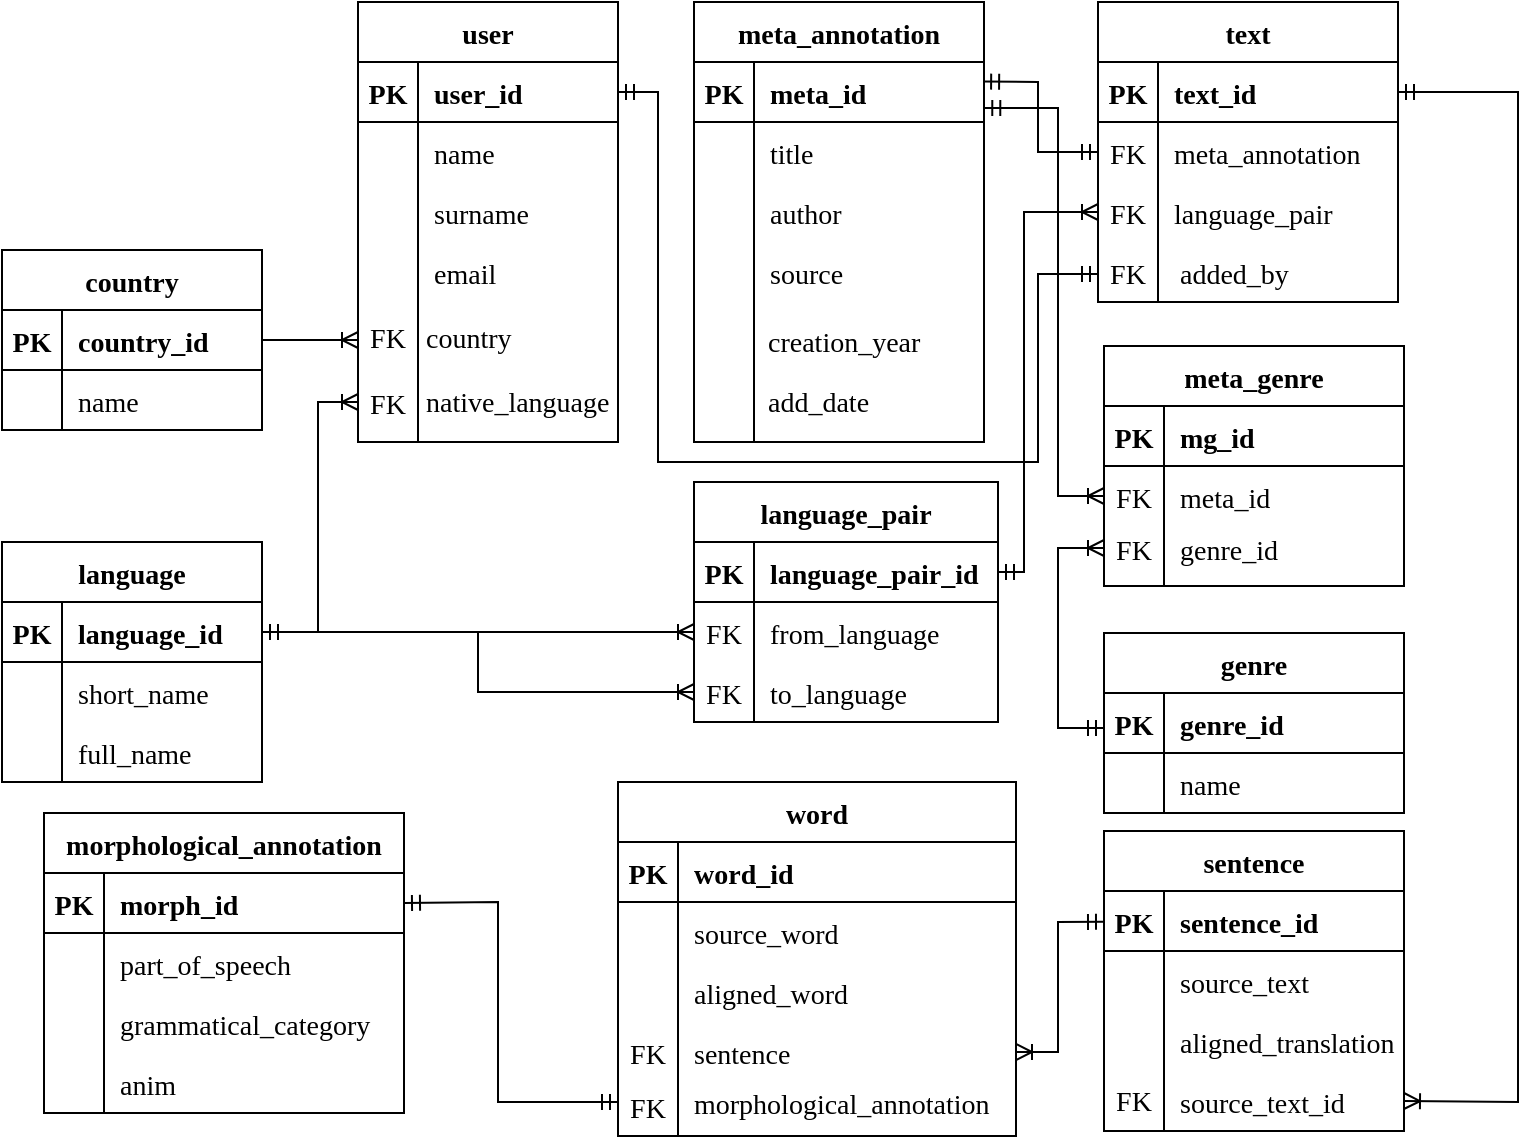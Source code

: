 <mxfile version="20.8.16" type="device"><diagram name="Страница 1" id="YG5zGkN7wZn54d65MBSl"><mxGraphModel dx="1814" dy="585" grid="1" gridSize="10" guides="1" tooltips="1" connect="1" arrows="1" fold="1" page="1" pageScale="1" pageWidth="827" pageHeight="583" math="0" shadow="0"><root><mxCell id="0"/><mxCell id="1" parent="0"/><mxCell id="vj6lZuZVTbNUihgm5-3o-1" value="text" style="shape=table;startSize=30;container=1;collapsible=1;childLayout=tableLayout;fixedRows=1;rowLines=0;fontStyle=1;align=center;resizeLast=1;fontFamily=Times New Roman;fontSize=14;" parent="1" vertex="1"><mxGeometry x="-270" width="150" height="150" as="geometry"/></mxCell><mxCell id="vj6lZuZVTbNUihgm5-3o-2" value="" style="shape=tableRow;horizontal=0;startSize=0;swimlaneHead=0;swimlaneBody=0;fillColor=none;collapsible=0;dropTarget=0;points=[[0,0.5],[1,0.5]];portConstraint=eastwest;top=0;left=0;right=0;bottom=1;fontFamily=Times New Roman;fontSize=14;" parent="vj6lZuZVTbNUihgm5-3o-1" vertex="1"><mxGeometry y="30" width="150" height="30" as="geometry"/></mxCell><mxCell id="vj6lZuZVTbNUihgm5-3o-3" value="PK" style="shape=partialRectangle;connectable=0;fillColor=none;top=0;left=0;bottom=0;right=0;fontStyle=1;overflow=hidden;fontFamily=Times New Roman;fontSize=14;" parent="vj6lZuZVTbNUihgm5-3o-2" vertex="1"><mxGeometry width="30" height="30" as="geometry"><mxRectangle width="30" height="30" as="alternateBounds"/></mxGeometry></mxCell><mxCell id="vj6lZuZVTbNUihgm5-3o-4" value="text_id" style="shape=partialRectangle;connectable=0;fillColor=none;top=0;left=0;bottom=0;right=0;align=left;spacingLeft=6;fontStyle=1;overflow=hidden;fontFamily=Times New Roman;fontSize=14;" parent="vj6lZuZVTbNUihgm5-3o-2" vertex="1"><mxGeometry x="30" width="120" height="30" as="geometry"><mxRectangle width="120" height="30" as="alternateBounds"/></mxGeometry></mxCell><mxCell id="vj6lZuZVTbNUihgm5-3o-5" value="" style="shape=tableRow;horizontal=0;startSize=0;swimlaneHead=0;swimlaneBody=0;fillColor=none;collapsible=0;dropTarget=0;points=[[0,0.5],[1,0.5]];portConstraint=eastwest;top=0;left=0;right=0;bottom=0;fontFamily=Times New Roman;fontSize=14;" parent="vj6lZuZVTbNUihgm5-3o-1" vertex="1"><mxGeometry y="60" width="150" height="30" as="geometry"/></mxCell><mxCell id="vj6lZuZVTbNUihgm5-3o-6" value="FK" style="shape=partialRectangle;connectable=0;fillColor=none;top=0;left=0;bottom=0;right=0;editable=1;overflow=hidden;fontFamily=Times New Roman;fontSize=14;" parent="vj6lZuZVTbNUihgm5-3o-5" vertex="1"><mxGeometry width="30" height="30" as="geometry"><mxRectangle width="30" height="30" as="alternateBounds"/></mxGeometry></mxCell><mxCell id="vj6lZuZVTbNUihgm5-3o-7" value="meta_annotation" style="shape=partialRectangle;connectable=0;fillColor=none;top=0;left=0;bottom=0;right=0;align=left;spacingLeft=6;overflow=hidden;fontFamily=Times New Roman;fontSize=14;" parent="vj6lZuZVTbNUihgm5-3o-5" vertex="1"><mxGeometry x="30" width="120" height="30" as="geometry"><mxRectangle width="120" height="30" as="alternateBounds"/></mxGeometry></mxCell><mxCell id="vj6lZuZVTbNUihgm5-3o-8" value="" style="shape=tableRow;horizontal=0;startSize=0;swimlaneHead=0;swimlaneBody=0;fillColor=none;collapsible=0;dropTarget=0;points=[[0,0.5],[1,0.5]];portConstraint=eastwest;top=0;left=0;right=0;bottom=0;fontFamily=Times New Roman;fontSize=14;" parent="vj6lZuZVTbNUihgm5-3o-1" vertex="1"><mxGeometry y="90" width="150" height="30" as="geometry"/></mxCell><mxCell id="vj6lZuZVTbNUihgm5-3o-9" value="FK" style="shape=partialRectangle;connectable=0;fillColor=none;top=0;left=0;bottom=0;right=0;editable=1;overflow=hidden;fontFamily=Times New Roman;fontSize=14;" parent="vj6lZuZVTbNUihgm5-3o-8" vertex="1"><mxGeometry width="30" height="30" as="geometry"><mxRectangle width="30" height="30" as="alternateBounds"/></mxGeometry></mxCell><mxCell id="vj6lZuZVTbNUihgm5-3o-10" value="language_pair" style="shape=partialRectangle;connectable=0;fillColor=none;top=0;left=0;bottom=0;right=0;align=left;spacingLeft=6;overflow=hidden;fontFamily=Times New Roman;fontSize=14;" parent="vj6lZuZVTbNUihgm5-3o-8" vertex="1"><mxGeometry x="30" width="120" height="30" as="geometry"><mxRectangle width="120" height="30" as="alternateBounds"/></mxGeometry></mxCell><mxCell id="vj6lZuZVTbNUihgm5-3o-14" value="language_pair" style="shape=table;startSize=30;container=1;collapsible=1;childLayout=tableLayout;fixedRows=1;rowLines=0;fontStyle=1;align=center;resizeLast=1;fontFamily=Times New Roman;fontSize=14;" parent="1" vertex="1"><mxGeometry x="-472" y="240" width="152" height="120" as="geometry"/></mxCell><mxCell id="vj6lZuZVTbNUihgm5-3o-15" value="" style="shape=tableRow;horizontal=0;startSize=0;swimlaneHead=0;swimlaneBody=0;fillColor=none;collapsible=0;dropTarget=0;points=[[0,0.5],[1,0.5]];portConstraint=eastwest;top=0;left=0;right=0;bottom=1;fontFamily=Times New Roman;fontSize=14;" parent="vj6lZuZVTbNUihgm5-3o-14" vertex="1"><mxGeometry y="30" width="152" height="30" as="geometry"/></mxCell><mxCell id="vj6lZuZVTbNUihgm5-3o-16" value="PK" style="shape=partialRectangle;connectable=0;fillColor=none;top=0;left=0;bottom=0;right=0;fontStyle=1;overflow=hidden;fontFamily=Times New Roman;fontSize=14;" parent="vj6lZuZVTbNUihgm5-3o-15" vertex="1"><mxGeometry width="30" height="30" as="geometry"><mxRectangle width="30" height="30" as="alternateBounds"/></mxGeometry></mxCell><mxCell id="vj6lZuZVTbNUihgm5-3o-17" value="language_pair_id" style="shape=partialRectangle;connectable=0;fillColor=none;top=0;left=0;bottom=0;right=0;align=left;spacingLeft=6;fontStyle=1;overflow=hidden;fontFamily=Times New Roman;fontSize=14;" parent="vj6lZuZVTbNUihgm5-3o-15" vertex="1"><mxGeometry x="30" width="122" height="30" as="geometry"><mxRectangle width="122" height="30" as="alternateBounds"/></mxGeometry></mxCell><mxCell id="vj6lZuZVTbNUihgm5-3o-18" value="" style="shape=tableRow;horizontal=0;startSize=0;swimlaneHead=0;swimlaneBody=0;fillColor=none;collapsible=0;dropTarget=0;points=[[0,0.5],[1,0.5]];portConstraint=eastwest;top=0;left=0;right=0;bottom=0;fontFamily=Times New Roman;fontSize=14;" parent="vj6lZuZVTbNUihgm5-3o-14" vertex="1"><mxGeometry y="60" width="152" height="30" as="geometry"/></mxCell><mxCell id="vj6lZuZVTbNUihgm5-3o-19" value="FK" style="shape=partialRectangle;connectable=0;fillColor=none;top=0;left=0;bottom=0;right=0;editable=1;overflow=hidden;fontFamily=Times New Roman;fontSize=14;" parent="vj6lZuZVTbNUihgm5-3o-18" vertex="1"><mxGeometry width="30" height="30" as="geometry"><mxRectangle width="30" height="30" as="alternateBounds"/></mxGeometry></mxCell><mxCell id="vj6lZuZVTbNUihgm5-3o-20" value="from_language" style="shape=partialRectangle;connectable=0;fillColor=none;top=0;left=0;bottom=0;right=0;align=left;spacingLeft=6;overflow=hidden;fontFamily=Times New Roman;fontSize=14;" parent="vj6lZuZVTbNUihgm5-3o-18" vertex="1"><mxGeometry x="30" width="122" height="30" as="geometry"><mxRectangle width="122" height="30" as="alternateBounds"/></mxGeometry></mxCell><mxCell id="vj6lZuZVTbNUihgm5-3o-21" value="" style="shape=tableRow;horizontal=0;startSize=0;swimlaneHead=0;swimlaneBody=0;fillColor=none;collapsible=0;dropTarget=0;points=[[0,0.5],[1,0.5]];portConstraint=eastwest;top=0;left=0;right=0;bottom=0;fontFamily=Times New Roman;fontSize=14;" parent="vj6lZuZVTbNUihgm5-3o-14" vertex="1"><mxGeometry y="90" width="152" height="30" as="geometry"/></mxCell><mxCell id="vj6lZuZVTbNUihgm5-3o-22" value="FK" style="shape=partialRectangle;connectable=0;fillColor=none;top=0;left=0;bottom=0;right=0;editable=1;overflow=hidden;fontFamily=Times New Roman;fontSize=14;" parent="vj6lZuZVTbNUihgm5-3o-21" vertex="1"><mxGeometry width="30" height="30" as="geometry"><mxRectangle width="30" height="30" as="alternateBounds"/></mxGeometry></mxCell><mxCell id="vj6lZuZVTbNUihgm5-3o-23" value="to_language" style="shape=partialRectangle;connectable=0;fillColor=none;top=0;left=0;bottom=0;right=0;align=left;spacingLeft=6;overflow=hidden;fontFamily=Times New Roman;fontSize=14;" parent="vj6lZuZVTbNUihgm5-3o-21" vertex="1"><mxGeometry x="30" width="122" height="30" as="geometry"><mxRectangle width="122" height="30" as="alternateBounds"/></mxGeometry></mxCell><mxCell id="vj6lZuZVTbNUihgm5-3o-28" value="meta_annotation" style="shape=table;startSize=30;container=1;collapsible=1;childLayout=tableLayout;fixedRows=1;rowLines=0;fontStyle=1;align=center;resizeLast=1;fontFamily=Times New Roman;fontSize=14;" parent="1" vertex="1"><mxGeometry x="-472" width="145" height="220" as="geometry"/></mxCell><mxCell id="vj6lZuZVTbNUihgm5-3o-29" value="" style="shape=tableRow;horizontal=0;startSize=0;swimlaneHead=0;swimlaneBody=0;fillColor=none;collapsible=0;dropTarget=0;points=[[0,0.5],[1,0.5]];portConstraint=eastwest;top=0;left=0;right=0;bottom=1;fontFamily=Times New Roman;fontSize=14;" parent="vj6lZuZVTbNUihgm5-3o-28" vertex="1"><mxGeometry y="30" width="145" height="30" as="geometry"/></mxCell><mxCell id="vj6lZuZVTbNUihgm5-3o-30" value="PK" style="shape=partialRectangle;connectable=0;fillColor=none;top=0;left=0;bottom=0;right=0;fontStyle=1;overflow=hidden;fontFamily=Times New Roman;fontSize=14;" parent="vj6lZuZVTbNUihgm5-3o-29" vertex="1"><mxGeometry width="30" height="30" as="geometry"><mxRectangle width="30" height="30" as="alternateBounds"/></mxGeometry></mxCell><mxCell id="vj6lZuZVTbNUihgm5-3o-31" value="meta_id" style="shape=partialRectangle;connectable=0;fillColor=none;top=0;left=0;bottom=0;right=0;align=left;spacingLeft=6;fontStyle=1;overflow=hidden;fontFamily=Times New Roman;fontSize=14;" parent="vj6lZuZVTbNUihgm5-3o-29" vertex="1"><mxGeometry x="30" width="115" height="30" as="geometry"><mxRectangle width="115" height="30" as="alternateBounds"/></mxGeometry></mxCell><mxCell id="vj6lZuZVTbNUihgm5-3o-32" value="" style="shape=tableRow;horizontal=0;startSize=0;swimlaneHead=0;swimlaneBody=0;fillColor=none;collapsible=0;dropTarget=0;points=[[0,0.5],[1,0.5]];portConstraint=eastwest;top=0;left=0;right=0;bottom=0;fontFamily=Times New Roman;fontSize=14;" parent="vj6lZuZVTbNUihgm5-3o-28" vertex="1"><mxGeometry y="60" width="145" height="30" as="geometry"/></mxCell><mxCell id="vj6lZuZVTbNUihgm5-3o-33" value="" style="shape=partialRectangle;connectable=0;fillColor=none;top=0;left=0;bottom=0;right=0;editable=1;overflow=hidden;fontFamily=Times New Roman;fontSize=14;" parent="vj6lZuZVTbNUihgm5-3o-32" vertex="1"><mxGeometry width="30" height="30" as="geometry"><mxRectangle width="30" height="30" as="alternateBounds"/></mxGeometry></mxCell><mxCell id="vj6lZuZVTbNUihgm5-3o-34" value="title" style="shape=partialRectangle;connectable=0;fillColor=none;top=0;left=0;bottom=0;right=0;align=left;spacingLeft=6;overflow=hidden;fontFamily=Times New Roman;fontSize=14;" parent="vj6lZuZVTbNUihgm5-3o-32" vertex="1"><mxGeometry x="30" width="115" height="30" as="geometry"><mxRectangle width="115" height="30" as="alternateBounds"/></mxGeometry></mxCell><mxCell id="vj6lZuZVTbNUihgm5-3o-35" value="" style="shape=tableRow;horizontal=0;startSize=0;swimlaneHead=0;swimlaneBody=0;fillColor=none;collapsible=0;dropTarget=0;points=[[0,0.5],[1,0.5]];portConstraint=eastwest;top=0;left=0;right=0;bottom=0;fontFamily=Times New Roman;fontSize=14;" parent="vj6lZuZVTbNUihgm5-3o-28" vertex="1"><mxGeometry y="90" width="145" height="30" as="geometry"/></mxCell><mxCell id="vj6lZuZVTbNUihgm5-3o-36" value="" style="shape=partialRectangle;connectable=0;fillColor=none;top=0;left=0;bottom=0;right=0;editable=1;overflow=hidden;fontFamily=Times New Roman;fontSize=14;" parent="vj6lZuZVTbNUihgm5-3o-35" vertex="1"><mxGeometry width="30" height="30" as="geometry"><mxRectangle width="30" height="30" as="alternateBounds"/></mxGeometry></mxCell><mxCell id="vj6lZuZVTbNUihgm5-3o-37" value="author" style="shape=partialRectangle;connectable=0;fillColor=none;top=0;left=0;bottom=0;right=0;align=left;spacingLeft=6;overflow=hidden;fontFamily=Times New Roman;fontSize=14;" parent="vj6lZuZVTbNUihgm5-3o-35" vertex="1"><mxGeometry x="30" width="115" height="30" as="geometry"><mxRectangle width="115" height="30" as="alternateBounds"/></mxGeometry></mxCell><mxCell id="vj6lZuZVTbNUihgm5-3o-38" value="" style="shape=tableRow;horizontal=0;startSize=0;swimlaneHead=0;swimlaneBody=0;fillColor=none;collapsible=0;dropTarget=0;points=[[0,0.5],[1,0.5]];portConstraint=eastwest;top=0;left=0;right=0;bottom=0;fontFamily=Times New Roman;fontSize=14;" parent="vj6lZuZVTbNUihgm5-3o-28" vertex="1"><mxGeometry y="120" width="145" height="30" as="geometry"/></mxCell><mxCell id="vj6lZuZVTbNUihgm5-3o-39" value="" style="shape=partialRectangle;connectable=0;fillColor=none;top=0;left=0;bottom=0;right=0;editable=1;overflow=hidden;fontFamily=Times New Roman;fontSize=14;" parent="vj6lZuZVTbNUihgm5-3o-38" vertex="1"><mxGeometry width="30" height="30" as="geometry"><mxRectangle width="30" height="30" as="alternateBounds"/></mxGeometry></mxCell><mxCell id="vj6lZuZVTbNUihgm5-3o-40" value="source" style="shape=partialRectangle;connectable=0;fillColor=none;top=0;left=0;bottom=0;right=0;align=left;spacingLeft=6;overflow=hidden;fontFamily=Times New Roman;fontSize=14;" parent="vj6lZuZVTbNUihgm5-3o-38" vertex="1"><mxGeometry x="30" width="115" height="30" as="geometry"><mxRectangle width="115" height="30" as="alternateBounds"/></mxGeometry></mxCell><mxCell id="vj6lZuZVTbNUihgm5-3o-41" value="creation_year" style="shape=partialRectangle;connectable=0;fillColor=none;top=0;left=0;bottom=0;right=0;align=left;spacingLeft=6;overflow=hidden;fontFamily=Times New Roman;fontSize=14;" parent="1" vertex="1"><mxGeometry x="-443" y="154" width="96" height="30" as="geometry"><mxRectangle width="150" height="30" as="alternateBounds"/></mxGeometry></mxCell><mxCell id="vj6lZuZVTbNUihgm5-3o-42" value="add_date" style="shape=partialRectangle;connectable=0;fillColor=none;top=0;left=0;bottom=0;right=0;align=left;spacingLeft=6;overflow=hidden;fontFamily=Times New Roman;fontSize=14;" parent="1" vertex="1"><mxGeometry x="-443" y="184" width="96" height="30" as="geometry"><mxRectangle width="150" height="30" as="alternateBounds"/></mxGeometry></mxCell><mxCell id="vj6lZuZVTbNUihgm5-3o-45" value="" style="endArrow=none;html=1;rounded=0;fontFamily=Times New Roman;fontSize=14;" parent="1" edge="1"><mxGeometry width="50" height="50" relative="1" as="geometry"><mxPoint x="-442" y="220" as="sourcePoint"/><mxPoint x="-442" y="145" as="targetPoint"/></mxGeometry></mxCell><mxCell id="vj6lZuZVTbNUihgm5-3o-46" value="" style="fontSize=14;html=1;endArrow=ERmandOne;startArrow=ERmandOne;rounded=0;exitX=0.997;exitY=0.326;exitDx=0;exitDy=0;entryX=0;entryY=0.5;entryDx=0;entryDy=0;fontFamily=Times New Roman;exitPerimeter=0;" parent="1" source="vj6lZuZVTbNUihgm5-3o-29" target="vj6lZuZVTbNUihgm5-3o-5" edge="1"><mxGeometry width="100" height="100" relative="1" as="geometry"><mxPoint x="-247" y="180" as="sourcePoint"/><mxPoint x="-147" y="80" as="targetPoint"/><Array as="points"><mxPoint x="-300" y="40"/><mxPoint x="-300" y="75"/></Array></mxGeometry></mxCell><mxCell id="vj6lZuZVTbNUihgm5-3o-47" value="" style="fontSize=14;html=1;endArrow=ERoneToMany;startArrow=ERmandOne;rounded=0;exitX=1;exitY=0.5;exitDx=0;exitDy=0;entryX=0;entryY=0.5;entryDx=0;entryDy=0;fontFamily=Times New Roman;" parent="1" source="vj6lZuZVTbNUihgm5-3o-15" target="vj6lZuZVTbNUihgm5-3o-8" edge="1"><mxGeometry width="100" height="100" relative="1" as="geometry"><mxPoint x="-247" y="290" as="sourcePoint"/><mxPoint x="-147" y="190" as="targetPoint"/><Array as="points"><mxPoint x="-307" y="285"/><mxPoint x="-307" y="105"/></Array></mxGeometry></mxCell><mxCell id="vj6lZuZVTbNUihgm5-3o-48" value="language" style="shape=table;startSize=30;container=1;collapsible=1;childLayout=tableLayout;fixedRows=1;rowLines=0;fontStyle=1;align=center;resizeLast=1;fontFamily=Times New Roman;fontSize=14;" parent="1" vertex="1"><mxGeometry x="-818" y="270" width="130" height="120" as="geometry"/></mxCell><mxCell id="vj6lZuZVTbNUihgm5-3o-49" value="" style="shape=tableRow;horizontal=0;startSize=0;swimlaneHead=0;swimlaneBody=0;fillColor=none;collapsible=0;dropTarget=0;points=[[0,0.5],[1,0.5]];portConstraint=eastwest;top=0;left=0;right=0;bottom=1;fontFamily=Times New Roman;fontSize=14;" parent="vj6lZuZVTbNUihgm5-3o-48" vertex="1"><mxGeometry y="30" width="130" height="30" as="geometry"/></mxCell><mxCell id="vj6lZuZVTbNUihgm5-3o-50" value="PK" style="shape=partialRectangle;connectable=0;fillColor=none;top=0;left=0;bottom=0;right=0;fontStyle=1;overflow=hidden;fontFamily=Times New Roman;fontSize=14;" parent="vj6lZuZVTbNUihgm5-3o-49" vertex="1"><mxGeometry width="30" height="30" as="geometry"><mxRectangle width="30" height="30" as="alternateBounds"/></mxGeometry></mxCell><mxCell id="vj6lZuZVTbNUihgm5-3o-51" value="language_id" style="shape=partialRectangle;connectable=0;fillColor=none;top=0;left=0;bottom=0;right=0;align=left;spacingLeft=6;fontStyle=1;overflow=hidden;fontFamily=Times New Roman;fontSize=14;" parent="vj6lZuZVTbNUihgm5-3o-49" vertex="1"><mxGeometry x="30" width="100" height="30" as="geometry"><mxRectangle width="100" height="30" as="alternateBounds"/></mxGeometry></mxCell><mxCell id="vj6lZuZVTbNUihgm5-3o-52" value="" style="shape=tableRow;horizontal=0;startSize=0;swimlaneHead=0;swimlaneBody=0;fillColor=none;collapsible=0;dropTarget=0;points=[[0,0.5],[1,0.5]];portConstraint=eastwest;top=0;left=0;right=0;bottom=0;fontFamily=Times New Roman;fontSize=14;" parent="vj6lZuZVTbNUihgm5-3o-48" vertex="1"><mxGeometry y="60" width="130" height="30" as="geometry"/></mxCell><mxCell id="vj6lZuZVTbNUihgm5-3o-53" value="" style="shape=partialRectangle;connectable=0;fillColor=none;top=0;left=0;bottom=0;right=0;editable=1;overflow=hidden;fontFamily=Times New Roman;fontSize=14;" parent="vj6lZuZVTbNUihgm5-3o-52" vertex="1"><mxGeometry width="30" height="30" as="geometry"><mxRectangle width="30" height="30" as="alternateBounds"/></mxGeometry></mxCell><mxCell id="vj6lZuZVTbNUihgm5-3o-54" value="short_name" style="shape=partialRectangle;connectable=0;fillColor=none;top=0;left=0;bottom=0;right=0;align=left;spacingLeft=6;overflow=hidden;fontFamily=Times New Roman;fontSize=14;" parent="vj6lZuZVTbNUihgm5-3o-52" vertex="1"><mxGeometry x="30" width="100" height="30" as="geometry"><mxRectangle width="100" height="30" as="alternateBounds"/></mxGeometry></mxCell><mxCell id="vj6lZuZVTbNUihgm5-3o-55" value="" style="shape=tableRow;horizontal=0;startSize=0;swimlaneHead=0;swimlaneBody=0;fillColor=none;collapsible=0;dropTarget=0;points=[[0,0.5],[1,0.5]];portConstraint=eastwest;top=0;left=0;right=0;bottom=0;fontFamily=Times New Roman;fontSize=14;" parent="vj6lZuZVTbNUihgm5-3o-48" vertex="1"><mxGeometry y="90" width="130" height="30" as="geometry"/></mxCell><mxCell id="vj6lZuZVTbNUihgm5-3o-56" value="" style="shape=partialRectangle;connectable=0;fillColor=none;top=0;left=0;bottom=0;right=0;editable=1;overflow=hidden;fontFamily=Times New Roman;fontSize=14;" parent="vj6lZuZVTbNUihgm5-3o-55" vertex="1"><mxGeometry width="30" height="30" as="geometry"><mxRectangle width="30" height="30" as="alternateBounds"/></mxGeometry></mxCell><mxCell id="vj6lZuZVTbNUihgm5-3o-57" value="full_name" style="shape=partialRectangle;connectable=0;fillColor=none;top=0;left=0;bottom=0;right=0;align=left;spacingLeft=6;overflow=hidden;fontFamily=Times New Roman;fontSize=14;" parent="vj6lZuZVTbNUihgm5-3o-55" vertex="1"><mxGeometry x="30" width="100" height="30" as="geometry"><mxRectangle width="100" height="30" as="alternateBounds"/></mxGeometry></mxCell><mxCell id="vj6lZuZVTbNUihgm5-3o-63" value="" style="edgeStyle=entityRelationEdgeStyle;fontSize=14;html=1;endArrow=ERoneToMany;startArrow=ERmandOne;rounded=0;exitX=1;exitY=0.5;exitDx=0;exitDy=0;entryX=0;entryY=0.5;entryDx=0;entryDy=0;fontFamily=Times New Roman;" parent="1" source="vj6lZuZVTbNUihgm5-3o-49" target="vj6lZuZVTbNUihgm5-3o-18" edge="1"><mxGeometry width="100" height="100" relative="1" as="geometry"><mxPoint x="-667" y="240" as="sourcePoint"/><mxPoint x="-567" y="140" as="targetPoint"/></mxGeometry></mxCell><mxCell id="vj6lZuZVTbNUihgm5-3o-64" value="" style="edgeStyle=orthogonalEdgeStyle;fontSize=14;html=1;endArrow=ERoneToMany;startArrow=ERmandOne;rounded=0;exitX=1;exitY=0.5;exitDx=0;exitDy=0;entryX=0;entryY=0.5;entryDx=0;entryDy=0;fontFamily=Times New Roman;" parent="1" source="vj6lZuZVTbNUihgm5-3o-49" target="vj6lZuZVTbNUihgm5-3o-21" edge="1"><mxGeometry width="100" height="100" relative="1" as="geometry"><mxPoint x="-577" y="310" as="sourcePoint"/><mxPoint x="-477" y="210" as="targetPoint"/></mxGeometry></mxCell><mxCell id="vj6lZuZVTbNUihgm5-3o-65" value="user" style="shape=table;startSize=30;container=1;collapsible=1;childLayout=tableLayout;fixedRows=1;rowLines=0;fontStyle=1;align=center;resizeLast=1;fontFamily=Times New Roman;fontSize=14;" parent="1" vertex="1"><mxGeometry x="-640" width="130" height="220" as="geometry"/></mxCell><mxCell id="vj6lZuZVTbNUihgm5-3o-66" value="" style="shape=tableRow;horizontal=0;startSize=0;swimlaneHead=0;swimlaneBody=0;fillColor=none;collapsible=0;dropTarget=0;points=[[0,0.5],[1,0.5]];portConstraint=eastwest;top=0;left=0;right=0;bottom=1;fontFamily=Times New Roman;fontSize=14;" parent="vj6lZuZVTbNUihgm5-3o-65" vertex="1"><mxGeometry y="30" width="130" height="30" as="geometry"/></mxCell><mxCell id="vj6lZuZVTbNUihgm5-3o-67" value="PK" style="shape=partialRectangle;connectable=0;fillColor=none;top=0;left=0;bottom=0;right=0;fontStyle=1;overflow=hidden;fontFamily=Times New Roman;fontSize=14;" parent="vj6lZuZVTbNUihgm5-3o-66" vertex="1"><mxGeometry width="30" height="30" as="geometry"><mxRectangle width="30" height="30" as="alternateBounds"/></mxGeometry></mxCell><mxCell id="vj6lZuZVTbNUihgm5-3o-68" value="user_id" style="shape=partialRectangle;connectable=0;fillColor=none;top=0;left=0;bottom=0;right=0;align=left;spacingLeft=6;fontStyle=1;overflow=hidden;fontFamily=Times New Roman;fontSize=14;" parent="vj6lZuZVTbNUihgm5-3o-66" vertex="1"><mxGeometry x="30" width="100" height="30" as="geometry"><mxRectangle width="100" height="30" as="alternateBounds"/></mxGeometry></mxCell><mxCell id="vj6lZuZVTbNUihgm5-3o-69" value="" style="shape=tableRow;horizontal=0;startSize=0;swimlaneHead=0;swimlaneBody=0;fillColor=none;collapsible=0;dropTarget=0;points=[[0,0.5],[1,0.5]];portConstraint=eastwest;top=0;left=0;right=0;bottom=0;fontFamily=Times New Roman;fontSize=14;" parent="vj6lZuZVTbNUihgm5-3o-65" vertex="1"><mxGeometry y="60" width="130" height="30" as="geometry"/></mxCell><mxCell id="vj6lZuZVTbNUihgm5-3o-70" value="" style="shape=partialRectangle;connectable=0;fillColor=none;top=0;left=0;bottom=0;right=0;editable=1;overflow=hidden;fontFamily=Times New Roman;fontSize=14;" parent="vj6lZuZVTbNUihgm5-3o-69" vertex="1"><mxGeometry width="30" height="30" as="geometry"><mxRectangle width="30" height="30" as="alternateBounds"/></mxGeometry></mxCell><mxCell id="vj6lZuZVTbNUihgm5-3o-71" value="name" style="shape=partialRectangle;connectable=0;fillColor=none;top=0;left=0;bottom=0;right=0;align=left;spacingLeft=6;overflow=hidden;fontFamily=Times New Roman;fontSize=14;" parent="vj6lZuZVTbNUihgm5-3o-69" vertex="1"><mxGeometry x="30" width="100" height="30" as="geometry"><mxRectangle width="100" height="30" as="alternateBounds"/></mxGeometry></mxCell><mxCell id="vj6lZuZVTbNUihgm5-3o-72" value="" style="shape=tableRow;horizontal=0;startSize=0;swimlaneHead=0;swimlaneBody=0;fillColor=none;collapsible=0;dropTarget=0;points=[[0,0.5],[1,0.5]];portConstraint=eastwest;top=0;left=0;right=0;bottom=0;fontFamily=Times New Roman;fontSize=14;" parent="vj6lZuZVTbNUihgm5-3o-65" vertex="1"><mxGeometry y="90" width="130" height="30" as="geometry"/></mxCell><mxCell id="vj6lZuZVTbNUihgm5-3o-73" value="" style="shape=partialRectangle;connectable=0;fillColor=none;top=0;left=0;bottom=0;right=0;editable=1;overflow=hidden;fontFamily=Times New Roman;fontSize=14;" parent="vj6lZuZVTbNUihgm5-3o-72" vertex="1"><mxGeometry width="30" height="30" as="geometry"><mxRectangle width="30" height="30" as="alternateBounds"/></mxGeometry></mxCell><mxCell id="vj6lZuZVTbNUihgm5-3o-74" value="surname" style="shape=partialRectangle;connectable=0;fillColor=none;top=0;left=0;bottom=0;right=0;align=left;spacingLeft=6;overflow=hidden;fontFamily=Times New Roman;fontSize=14;" parent="vj6lZuZVTbNUihgm5-3o-72" vertex="1"><mxGeometry x="30" width="100" height="30" as="geometry"><mxRectangle width="100" height="30" as="alternateBounds"/></mxGeometry></mxCell><mxCell id="vj6lZuZVTbNUihgm5-3o-75" value="" style="shape=tableRow;horizontal=0;startSize=0;swimlaneHead=0;swimlaneBody=0;fillColor=none;collapsible=0;dropTarget=0;points=[[0,0.5],[1,0.5]];portConstraint=eastwest;top=0;left=0;right=0;bottom=0;fontFamily=Times New Roman;fontSize=14;" parent="vj6lZuZVTbNUihgm5-3o-65" vertex="1"><mxGeometry y="120" width="130" height="30" as="geometry"/></mxCell><mxCell id="vj6lZuZVTbNUihgm5-3o-76" value="" style="shape=partialRectangle;connectable=0;fillColor=none;top=0;left=0;bottom=0;right=0;editable=1;overflow=hidden;fontFamily=Times New Roman;fontSize=14;" parent="vj6lZuZVTbNUihgm5-3o-75" vertex="1"><mxGeometry width="30" height="30" as="geometry"><mxRectangle width="30" height="30" as="alternateBounds"/></mxGeometry></mxCell><mxCell id="vj6lZuZVTbNUihgm5-3o-77" value="email" style="shape=partialRectangle;connectable=0;fillColor=none;top=0;left=0;bottom=0;right=0;align=left;spacingLeft=6;overflow=hidden;fontFamily=Times New Roman;fontSize=14;" parent="vj6lZuZVTbNUihgm5-3o-75" vertex="1"><mxGeometry x="30" width="100" height="30" as="geometry"><mxRectangle width="100" height="30" as="alternateBounds"/></mxGeometry></mxCell><mxCell id="vj6lZuZVTbNUihgm5-3o-78" value="native_language" style="shape=partialRectangle;connectable=0;fillColor=none;top=0;left=0;bottom=0;right=0;align=left;spacingLeft=6;overflow=hidden;fontFamily=Times New Roman;fontSize=14;" parent="1" vertex="1"><mxGeometry x="-614" y="184" width="104" height="30" as="geometry"><mxRectangle width="150" height="30" as="alternateBounds"/></mxGeometry></mxCell><mxCell id="vj6lZuZVTbNUihgm5-3o-79" value="country" style="shape=partialRectangle;connectable=0;fillColor=none;top=0;left=0;bottom=0;right=0;align=left;spacingLeft=6;overflow=hidden;fontFamily=Times New Roman;fontSize=14;" parent="1" vertex="1"><mxGeometry x="-614" y="152" width="90" height="30" as="geometry"><mxRectangle width="150" height="30" as="alternateBounds"/></mxGeometry></mxCell><mxCell id="vj6lZuZVTbNUihgm5-3o-80" value="" style="endArrow=none;html=1;rounded=0;fontFamily=Times New Roman;fontSize=14;" parent="1" edge="1"><mxGeometry width="50" height="50" relative="1" as="geometry"><mxPoint x="-640" y="220" as="sourcePoint"/><mxPoint x="-640" y="40" as="targetPoint"/></mxGeometry></mxCell><mxCell id="vj6lZuZVTbNUihgm5-3o-81" value="" style="endArrow=none;html=1;rounded=0;fontFamily=Times New Roman;fontSize=14;" parent="1" edge="1"><mxGeometry width="50" height="50" relative="1" as="geometry"><mxPoint x="-610" y="220" as="sourcePoint"/><mxPoint x="-610" y="150" as="targetPoint"/></mxGeometry></mxCell><mxCell id="vj6lZuZVTbNUihgm5-3o-82" value="FK" style="shape=partialRectangle;connectable=0;fillColor=none;top=0;left=0;bottom=0;right=0;editable=1;overflow=hidden;fontFamily=Times New Roman;fontSize=14;" parent="1" vertex="1"><mxGeometry x="-640" y="185" width="30" height="30" as="geometry"><mxRectangle width="30" height="30" as="alternateBounds"/></mxGeometry></mxCell><mxCell id="vj6lZuZVTbNUihgm5-3o-83" value="FK" style="shape=partialRectangle;connectable=0;fillColor=none;top=0;left=0;bottom=0;right=0;editable=1;overflow=hidden;fontFamily=Times New Roman;fontSize=14;" parent="1" vertex="1"><mxGeometry x="-640" y="152" width="30" height="30" as="geometry"><mxRectangle width="30" height="30" as="alternateBounds"/></mxGeometry></mxCell><mxCell id="vj6lZuZVTbNUihgm5-3o-85" value="" style="fontSize=14;html=1;endArrow=ERoneToMany;startArrow=ERmandOne;rounded=0;exitX=1;exitY=0.5;exitDx=0;exitDy=0;fontFamily=Times New Roman;" parent="1" source="vj6lZuZVTbNUihgm5-3o-49" edge="1"><mxGeometry width="100" height="100" relative="1" as="geometry"><mxPoint x="-577" y="220" as="sourcePoint"/><mxPoint x="-640" y="200" as="targetPoint"/><Array as="points"><mxPoint x="-660" y="315"/><mxPoint x="-660" y="200"/></Array></mxGeometry></mxCell><mxCell id="vj6lZuZVTbNUihgm5-3o-86" value="country" style="shape=table;startSize=30;container=1;collapsible=1;childLayout=tableLayout;fixedRows=1;rowLines=0;fontStyle=1;align=center;resizeLast=1;fontFamily=Times New Roman;fontSize=14;" parent="1" vertex="1"><mxGeometry x="-818" y="124" width="130" height="90" as="geometry"/></mxCell><mxCell id="vj6lZuZVTbNUihgm5-3o-87" value="" style="shape=tableRow;horizontal=0;startSize=0;swimlaneHead=0;swimlaneBody=0;fillColor=none;collapsible=0;dropTarget=0;points=[[0,0.5],[1,0.5]];portConstraint=eastwest;top=0;left=0;right=0;bottom=1;fontFamily=Times New Roman;fontSize=14;" parent="vj6lZuZVTbNUihgm5-3o-86" vertex="1"><mxGeometry y="30" width="130" height="30" as="geometry"/></mxCell><mxCell id="vj6lZuZVTbNUihgm5-3o-88" value="PK" style="shape=partialRectangle;connectable=0;fillColor=none;top=0;left=0;bottom=0;right=0;fontStyle=1;overflow=hidden;fontFamily=Times New Roman;fontSize=14;" parent="vj6lZuZVTbNUihgm5-3o-87" vertex="1"><mxGeometry width="30" height="30" as="geometry"><mxRectangle width="30" height="30" as="alternateBounds"/></mxGeometry></mxCell><mxCell id="vj6lZuZVTbNUihgm5-3o-89" value="country_id" style="shape=partialRectangle;connectable=0;fillColor=none;top=0;left=0;bottom=0;right=0;align=left;spacingLeft=6;fontStyle=1;overflow=hidden;fontFamily=Times New Roman;fontSize=14;" parent="vj6lZuZVTbNUihgm5-3o-87" vertex="1"><mxGeometry x="30" width="100" height="30" as="geometry"><mxRectangle width="100" height="30" as="alternateBounds"/></mxGeometry></mxCell><mxCell id="vj6lZuZVTbNUihgm5-3o-90" value="" style="shape=tableRow;horizontal=0;startSize=0;swimlaneHead=0;swimlaneBody=0;fillColor=none;collapsible=0;dropTarget=0;points=[[0,0.5],[1,0.5]];portConstraint=eastwest;top=0;left=0;right=0;bottom=0;fontFamily=Times New Roman;fontSize=14;" parent="vj6lZuZVTbNUihgm5-3o-86" vertex="1"><mxGeometry y="60" width="130" height="30" as="geometry"/></mxCell><mxCell id="vj6lZuZVTbNUihgm5-3o-91" value="" style="shape=partialRectangle;connectable=0;fillColor=none;top=0;left=0;bottom=0;right=0;editable=1;overflow=hidden;fontFamily=Times New Roman;fontSize=14;" parent="vj6lZuZVTbNUihgm5-3o-90" vertex="1"><mxGeometry width="30" height="30" as="geometry"><mxRectangle width="30" height="30" as="alternateBounds"/></mxGeometry></mxCell><mxCell id="vj6lZuZVTbNUihgm5-3o-92" value="name" style="shape=partialRectangle;connectable=0;fillColor=none;top=0;left=0;bottom=0;right=0;align=left;spacingLeft=6;overflow=hidden;fontFamily=Times New Roman;fontSize=14;" parent="vj6lZuZVTbNUihgm5-3o-90" vertex="1"><mxGeometry x="30" width="100" height="30" as="geometry"><mxRectangle width="100" height="30" as="alternateBounds"/></mxGeometry></mxCell><mxCell id="vj6lZuZVTbNUihgm5-3o-99" value="" style="fontSize=14;html=1;endArrow=ERoneToMany;rounded=0;fontFamily=Times New Roman;exitX=1;exitY=0.5;exitDx=0;exitDy=0;" parent="1" source="vj6lZuZVTbNUihgm5-3o-87" edge="1"><mxGeometry width="100" height="100" relative="1" as="geometry"><mxPoint x="-666" y="169" as="sourcePoint"/><mxPoint x="-640" y="169" as="targetPoint"/></mxGeometry></mxCell><mxCell id="vj6lZuZVTbNUihgm5-3o-100" value="sentence" style="shape=table;startSize=30;container=1;collapsible=1;childLayout=tableLayout;fixedRows=1;rowLines=0;fontStyle=1;align=center;resizeLast=1;fontFamily=Times New Roman;fontSize=14;" parent="1" vertex="1"><mxGeometry x="-267" y="414.5" width="150" height="150" as="geometry"/></mxCell><mxCell id="vj6lZuZVTbNUihgm5-3o-101" value="" style="shape=tableRow;horizontal=0;startSize=0;swimlaneHead=0;swimlaneBody=0;fillColor=none;collapsible=0;dropTarget=0;points=[[0,0.5],[1,0.5]];portConstraint=eastwest;top=0;left=0;right=0;bottom=1;fontFamily=Times New Roman;fontSize=14;" parent="vj6lZuZVTbNUihgm5-3o-100" vertex="1"><mxGeometry y="30" width="150" height="30" as="geometry"/></mxCell><mxCell id="vj6lZuZVTbNUihgm5-3o-102" value="PK" style="shape=partialRectangle;connectable=0;fillColor=none;top=0;left=0;bottom=0;right=0;fontStyle=1;overflow=hidden;fontFamily=Times New Roman;fontSize=14;" parent="vj6lZuZVTbNUihgm5-3o-101" vertex="1"><mxGeometry width="30" height="30" as="geometry"><mxRectangle width="30" height="30" as="alternateBounds"/></mxGeometry></mxCell><mxCell id="vj6lZuZVTbNUihgm5-3o-103" value="sentence_id" style="shape=partialRectangle;connectable=0;fillColor=none;top=0;left=0;bottom=0;right=0;align=left;spacingLeft=6;fontStyle=1;overflow=hidden;fontFamily=Times New Roman;fontSize=14;" parent="vj6lZuZVTbNUihgm5-3o-101" vertex="1"><mxGeometry x="30" width="120" height="30" as="geometry"><mxRectangle width="120" height="30" as="alternateBounds"/></mxGeometry></mxCell><mxCell id="vj6lZuZVTbNUihgm5-3o-104" value="" style="shape=tableRow;horizontal=0;startSize=0;swimlaneHead=0;swimlaneBody=0;fillColor=none;collapsible=0;dropTarget=0;points=[[0,0.5],[1,0.5]];portConstraint=eastwest;top=0;left=0;right=0;bottom=0;fontFamily=Times New Roman;fontSize=14;" parent="vj6lZuZVTbNUihgm5-3o-100" vertex="1"><mxGeometry y="60" width="150" height="30" as="geometry"/></mxCell><mxCell id="vj6lZuZVTbNUihgm5-3o-105" value="" style="shape=partialRectangle;connectable=0;fillColor=none;top=0;left=0;bottom=0;right=0;editable=1;overflow=hidden;fontFamily=Times New Roman;fontSize=14;" parent="vj6lZuZVTbNUihgm5-3o-104" vertex="1"><mxGeometry width="30" height="30" as="geometry"><mxRectangle width="30" height="30" as="alternateBounds"/></mxGeometry></mxCell><mxCell id="vj6lZuZVTbNUihgm5-3o-106" value="source_text" style="shape=partialRectangle;connectable=0;fillColor=none;top=0;left=0;bottom=0;right=0;align=left;spacingLeft=6;overflow=hidden;fontFamily=Times New Roman;fontSize=14;" parent="vj6lZuZVTbNUihgm5-3o-104" vertex="1"><mxGeometry x="30" width="120" height="30" as="geometry"><mxRectangle width="120" height="30" as="alternateBounds"/></mxGeometry></mxCell><mxCell id="vj6lZuZVTbNUihgm5-3o-107" value="" style="shape=tableRow;horizontal=0;startSize=0;swimlaneHead=0;swimlaneBody=0;fillColor=none;collapsible=0;dropTarget=0;points=[[0,0.5],[1,0.5]];portConstraint=eastwest;top=0;left=0;right=0;bottom=0;fontFamily=Times New Roman;fontSize=14;" parent="vj6lZuZVTbNUihgm5-3o-100" vertex="1"><mxGeometry y="90" width="150" height="30" as="geometry"/></mxCell><mxCell id="vj6lZuZVTbNUihgm5-3o-108" value="" style="shape=partialRectangle;connectable=0;fillColor=none;top=0;left=0;bottom=0;right=0;editable=1;overflow=hidden;fontFamily=Times New Roman;fontSize=14;" parent="vj6lZuZVTbNUihgm5-3o-107" vertex="1"><mxGeometry width="30" height="30" as="geometry"><mxRectangle width="30" height="30" as="alternateBounds"/></mxGeometry></mxCell><mxCell id="vj6lZuZVTbNUihgm5-3o-109" value="aligned_translation" style="shape=partialRectangle;connectable=0;fillColor=none;top=0;left=0;bottom=0;right=0;align=left;spacingLeft=6;overflow=hidden;fontFamily=Times New Roman;fontSize=14;" parent="vj6lZuZVTbNUihgm5-3o-107" vertex="1"><mxGeometry x="30" width="120" height="30" as="geometry"><mxRectangle width="120" height="30" as="alternateBounds"/></mxGeometry></mxCell><mxCell id="vj6lZuZVTbNUihgm5-3o-110" value="" style="shape=tableRow;horizontal=0;startSize=0;swimlaneHead=0;swimlaneBody=0;fillColor=none;collapsible=0;dropTarget=0;points=[[0,0.5],[1,0.5]];portConstraint=eastwest;top=0;left=0;right=0;bottom=0;fontFamily=Times New Roman;fontSize=14;" parent="vj6lZuZVTbNUihgm5-3o-100" vertex="1"><mxGeometry y="120" width="150" height="30" as="geometry"/></mxCell><mxCell id="vj6lZuZVTbNUihgm5-3o-111" value="" style="shape=partialRectangle;connectable=0;fillColor=none;top=0;left=0;bottom=0;right=0;editable=1;overflow=hidden;fontFamily=Times New Roman;fontSize=14;" parent="vj6lZuZVTbNUihgm5-3o-110" vertex="1"><mxGeometry width="30" height="30" as="geometry"><mxRectangle width="30" height="30" as="alternateBounds"/></mxGeometry></mxCell><mxCell id="vj6lZuZVTbNUihgm5-3o-112" value="source_text_id" style="shape=partialRectangle;connectable=0;fillColor=none;top=0;left=0;bottom=0;right=0;align=left;spacingLeft=6;overflow=hidden;fontFamily=Times New Roman;fontSize=14;" parent="vj6lZuZVTbNUihgm5-3o-110" vertex="1"><mxGeometry x="30" width="120" height="30" as="geometry"><mxRectangle width="120" height="30" as="alternateBounds"/></mxGeometry></mxCell><mxCell id="vj6lZuZVTbNUihgm5-3o-113" value="FK" style="shape=partialRectangle;connectable=0;fillColor=none;top=0;left=0;bottom=0;right=0;editable=1;overflow=hidden;fontFamily=Times New Roman;fontSize=14;" parent="1" vertex="1"><mxGeometry x="-267" y="533.5" width="30" height="30" as="geometry"><mxRectangle width="30" height="30" as="alternateBounds"/></mxGeometry></mxCell><mxCell id="vj6lZuZVTbNUihgm5-3o-114" value="" style="fontSize=14;html=1;endArrow=ERoneToMany;startArrow=ERmandOne;rounded=0;exitX=1;exitY=0.5;exitDx=0;exitDy=0;fontFamily=Times New Roman;entryX=1;entryY=0.5;entryDx=0;entryDy=0;" parent="1" source="vj6lZuZVTbNUihgm5-3o-2" target="vj6lZuZVTbNUihgm5-3o-110" edge="1"><mxGeometry width="100" height="100" relative="1" as="geometry"><mxPoint x="-117" y="41.0" as="sourcePoint"/><mxPoint x="-57" y="136" as="targetPoint"/><Array as="points"><mxPoint x="-60" y="45"/><mxPoint x="-60" y="550"/></Array></mxGeometry></mxCell><mxCell id="vj6lZuZVTbNUihgm5-3o-115" value="word" style="shape=table;startSize=30;container=1;collapsible=1;childLayout=tableLayout;fixedRows=1;rowLines=0;fontStyle=1;align=center;resizeLast=1;fontFamily=Times New Roman;fontSize=14;" parent="1" vertex="1"><mxGeometry x="-510" y="390" width="199" height="177" as="geometry"/></mxCell><mxCell id="vj6lZuZVTbNUihgm5-3o-116" value="" style="shape=tableRow;horizontal=0;startSize=0;swimlaneHead=0;swimlaneBody=0;fillColor=none;collapsible=0;dropTarget=0;points=[[0,0.5],[1,0.5]];portConstraint=eastwest;top=0;left=0;right=0;bottom=1;fontFamily=Times New Roman;fontSize=14;" parent="vj6lZuZVTbNUihgm5-3o-115" vertex="1"><mxGeometry y="30" width="199" height="30" as="geometry"/></mxCell><mxCell id="vj6lZuZVTbNUihgm5-3o-117" value="PK" style="shape=partialRectangle;connectable=0;fillColor=none;top=0;left=0;bottom=0;right=0;fontStyle=1;overflow=hidden;fontFamily=Times New Roman;fontSize=14;" parent="vj6lZuZVTbNUihgm5-3o-116" vertex="1"><mxGeometry width="30" height="30" as="geometry"><mxRectangle width="30" height="30" as="alternateBounds"/></mxGeometry></mxCell><mxCell id="vj6lZuZVTbNUihgm5-3o-118" value="word_id" style="shape=partialRectangle;connectable=0;fillColor=none;top=0;left=0;bottom=0;right=0;align=left;spacingLeft=6;fontStyle=1;overflow=hidden;fontFamily=Times New Roman;fontSize=14;" parent="vj6lZuZVTbNUihgm5-3o-116" vertex="1"><mxGeometry x="30" width="169" height="30" as="geometry"><mxRectangle width="169" height="30" as="alternateBounds"/></mxGeometry></mxCell><mxCell id="vj6lZuZVTbNUihgm5-3o-119" value="" style="shape=tableRow;horizontal=0;startSize=0;swimlaneHead=0;swimlaneBody=0;fillColor=none;collapsible=0;dropTarget=0;points=[[0,0.5],[1,0.5]];portConstraint=eastwest;top=0;left=0;right=0;bottom=0;fontFamily=Times New Roman;fontSize=14;" parent="vj6lZuZVTbNUihgm5-3o-115" vertex="1"><mxGeometry y="60" width="199" height="30" as="geometry"/></mxCell><mxCell id="vj6lZuZVTbNUihgm5-3o-120" value="" style="shape=partialRectangle;connectable=0;fillColor=none;top=0;left=0;bottom=0;right=0;editable=1;overflow=hidden;fontFamily=Times New Roman;fontSize=14;" parent="vj6lZuZVTbNUihgm5-3o-119" vertex="1"><mxGeometry width="30" height="30" as="geometry"><mxRectangle width="30" height="30" as="alternateBounds"/></mxGeometry></mxCell><mxCell id="vj6lZuZVTbNUihgm5-3o-121" value="source_word" style="shape=partialRectangle;connectable=0;fillColor=none;top=0;left=0;bottom=0;right=0;align=left;spacingLeft=6;overflow=hidden;fontFamily=Times New Roman;fontSize=14;" parent="vj6lZuZVTbNUihgm5-3o-119" vertex="1"><mxGeometry x="30" width="169" height="30" as="geometry"><mxRectangle width="169" height="30" as="alternateBounds"/></mxGeometry></mxCell><mxCell id="vj6lZuZVTbNUihgm5-3o-122" value="" style="shape=tableRow;horizontal=0;startSize=0;swimlaneHead=0;swimlaneBody=0;fillColor=none;collapsible=0;dropTarget=0;points=[[0,0.5],[1,0.5]];portConstraint=eastwest;top=0;left=0;right=0;bottom=0;fontFamily=Times New Roman;fontSize=14;" parent="vj6lZuZVTbNUihgm5-3o-115" vertex="1"><mxGeometry y="90" width="199" height="30" as="geometry"/></mxCell><mxCell id="vj6lZuZVTbNUihgm5-3o-123" value="" style="shape=partialRectangle;connectable=0;fillColor=none;top=0;left=0;bottom=0;right=0;editable=1;overflow=hidden;fontFamily=Times New Roman;fontSize=14;" parent="vj6lZuZVTbNUihgm5-3o-122" vertex="1"><mxGeometry width="30" height="30" as="geometry"><mxRectangle width="30" height="30" as="alternateBounds"/></mxGeometry></mxCell><mxCell id="vj6lZuZVTbNUihgm5-3o-124" value="aligned_word" style="shape=partialRectangle;connectable=0;fillColor=none;top=0;left=0;bottom=0;right=0;align=left;spacingLeft=6;overflow=hidden;fontFamily=Times New Roman;fontSize=14;" parent="vj6lZuZVTbNUihgm5-3o-122" vertex="1"><mxGeometry x="30" width="169" height="30" as="geometry"><mxRectangle width="169" height="30" as="alternateBounds"/></mxGeometry></mxCell><mxCell id="vj6lZuZVTbNUihgm5-3o-125" value="" style="shape=tableRow;horizontal=0;startSize=0;swimlaneHead=0;swimlaneBody=0;fillColor=none;collapsible=0;dropTarget=0;points=[[0,0.5],[1,0.5]];portConstraint=eastwest;top=0;left=0;right=0;bottom=0;fontFamily=Times New Roman;fontSize=14;" parent="vj6lZuZVTbNUihgm5-3o-115" vertex="1"><mxGeometry y="120" width="199" height="30" as="geometry"/></mxCell><mxCell id="vj6lZuZVTbNUihgm5-3o-126" value="FK" style="shape=partialRectangle;connectable=0;fillColor=none;top=0;left=0;bottom=0;right=0;editable=1;overflow=hidden;fontFamily=Times New Roman;fontSize=14;" parent="vj6lZuZVTbNUihgm5-3o-125" vertex="1"><mxGeometry width="30" height="30" as="geometry"><mxRectangle width="30" height="30" as="alternateBounds"/></mxGeometry></mxCell><mxCell id="vj6lZuZVTbNUihgm5-3o-127" value="sentence" style="shape=partialRectangle;connectable=0;fillColor=none;top=0;left=0;bottom=0;right=0;align=left;spacingLeft=6;overflow=hidden;fontFamily=Times New Roman;fontSize=14;" parent="vj6lZuZVTbNUihgm5-3o-125" vertex="1"><mxGeometry x="30" width="169" height="30" as="geometry"><mxRectangle width="169" height="30" as="alternateBounds"/></mxGeometry></mxCell><mxCell id="vj6lZuZVTbNUihgm5-3o-129" value="morphological_annotation" style="shape=partialRectangle;connectable=0;fillColor=none;top=0;left=0;bottom=0;right=0;align=left;spacingLeft=6;overflow=hidden;fontFamily=Times New Roman;fontSize=14;" parent="1" vertex="1"><mxGeometry x="-480" y="533.5" width="160" height="33" as="geometry"><mxRectangle width="120" height="30" as="alternateBounds"/></mxGeometry></mxCell><mxCell id="vj6lZuZVTbNUihgm5-3o-130" value="FK" style="shape=partialRectangle;connectable=0;fillColor=none;top=0;left=0;bottom=0;right=0;editable=1;overflow=hidden;fontFamily=Times New Roman;fontSize=14;" parent="1" vertex="1"><mxGeometry x="-510" y="537" width="30" height="30" as="geometry"><mxRectangle width="30" height="30" as="alternateBounds"/></mxGeometry></mxCell><mxCell id="vj6lZuZVTbNUihgm5-3o-131" value="" style="endArrow=none;html=1;rounded=0;fontFamily=Times New Roman;fontSize=14;" parent="1" edge="1"><mxGeometry width="50" height="50" relative="1" as="geometry"><mxPoint x="-480" y="566.5" as="sourcePoint"/><mxPoint x="-480" y="536.5" as="targetPoint"/></mxGeometry></mxCell><mxCell id="vj6lZuZVTbNUihgm5-3o-132" value="morphological_annotation" style="shape=table;startSize=30;container=1;collapsible=1;childLayout=tableLayout;fixedRows=1;rowLines=0;fontStyle=1;align=center;resizeLast=1;fontFamily=Times New Roman;fontSize=14;" parent="1" vertex="1"><mxGeometry x="-797" y="405.5" width="180" height="150" as="geometry"/></mxCell><mxCell id="vj6lZuZVTbNUihgm5-3o-133" value="" style="shape=tableRow;horizontal=0;startSize=0;swimlaneHead=0;swimlaneBody=0;fillColor=none;collapsible=0;dropTarget=0;points=[[0,0.5],[1,0.5]];portConstraint=eastwest;top=0;left=0;right=0;bottom=1;fontFamily=Times New Roman;fontSize=14;" parent="vj6lZuZVTbNUihgm5-3o-132" vertex="1"><mxGeometry y="30" width="180" height="30" as="geometry"/></mxCell><mxCell id="vj6lZuZVTbNUihgm5-3o-134" value="PK" style="shape=partialRectangle;connectable=0;fillColor=none;top=0;left=0;bottom=0;right=0;fontStyle=1;overflow=hidden;fontFamily=Times New Roman;fontSize=14;" parent="vj6lZuZVTbNUihgm5-3o-133" vertex="1"><mxGeometry width="30" height="30" as="geometry"><mxRectangle width="30" height="30" as="alternateBounds"/></mxGeometry></mxCell><mxCell id="vj6lZuZVTbNUihgm5-3o-135" value="morph_id" style="shape=partialRectangle;connectable=0;fillColor=none;top=0;left=0;bottom=0;right=0;align=left;spacingLeft=6;fontStyle=1;overflow=hidden;fontFamily=Times New Roman;fontSize=14;" parent="vj6lZuZVTbNUihgm5-3o-133" vertex="1"><mxGeometry x="30" width="150" height="30" as="geometry"><mxRectangle width="150" height="30" as="alternateBounds"/></mxGeometry></mxCell><mxCell id="vj6lZuZVTbNUihgm5-3o-136" value="" style="shape=tableRow;horizontal=0;startSize=0;swimlaneHead=0;swimlaneBody=0;fillColor=none;collapsible=0;dropTarget=0;points=[[0,0.5],[1,0.5]];portConstraint=eastwest;top=0;left=0;right=0;bottom=0;fontFamily=Times New Roman;fontSize=14;" parent="vj6lZuZVTbNUihgm5-3o-132" vertex="1"><mxGeometry y="60" width="180" height="30" as="geometry"/></mxCell><mxCell id="vj6lZuZVTbNUihgm5-3o-137" value="" style="shape=partialRectangle;connectable=0;fillColor=none;top=0;left=0;bottom=0;right=0;editable=1;overflow=hidden;fontFamily=Times New Roman;fontSize=14;" parent="vj6lZuZVTbNUihgm5-3o-136" vertex="1"><mxGeometry width="30" height="30" as="geometry"><mxRectangle width="30" height="30" as="alternateBounds"/></mxGeometry></mxCell><mxCell id="vj6lZuZVTbNUihgm5-3o-138" value="part_of_speech" style="shape=partialRectangle;connectable=0;fillColor=none;top=0;left=0;bottom=0;right=0;align=left;spacingLeft=6;overflow=hidden;fontFamily=Times New Roman;fontSize=14;" parent="vj6lZuZVTbNUihgm5-3o-136" vertex="1"><mxGeometry x="30" width="150" height="30" as="geometry"><mxRectangle width="150" height="30" as="alternateBounds"/></mxGeometry></mxCell><mxCell id="vj6lZuZVTbNUihgm5-3o-139" value="" style="shape=tableRow;horizontal=0;startSize=0;swimlaneHead=0;swimlaneBody=0;fillColor=none;collapsible=0;dropTarget=0;points=[[0,0.5],[1,0.5]];portConstraint=eastwest;top=0;left=0;right=0;bottom=0;fontFamily=Times New Roman;fontSize=14;" parent="vj6lZuZVTbNUihgm5-3o-132" vertex="1"><mxGeometry y="90" width="180" height="30" as="geometry"/></mxCell><mxCell id="vj6lZuZVTbNUihgm5-3o-140" value="" style="shape=partialRectangle;connectable=0;fillColor=none;top=0;left=0;bottom=0;right=0;editable=1;overflow=hidden;fontFamily=Times New Roman;fontSize=14;" parent="vj6lZuZVTbNUihgm5-3o-139" vertex="1"><mxGeometry width="30" height="30" as="geometry"><mxRectangle width="30" height="30" as="alternateBounds"/></mxGeometry></mxCell><mxCell id="vj6lZuZVTbNUihgm5-3o-141" value="grammatical_category" style="shape=partialRectangle;connectable=0;fillColor=none;top=0;left=0;bottom=0;right=0;align=left;spacingLeft=6;overflow=hidden;fontFamily=Times New Roman;fontSize=14;" parent="vj6lZuZVTbNUihgm5-3o-139" vertex="1"><mxGeometry x="30" width="150" height="30" as="geometry"><mxRectangle width="150" height="30" as="alternateBounds"/></mxGeometry></mxCell><mxCell id="vj6lZuZVTbNUihgm5-3o-142" value="" style="shape=tableRow;horizontal=0;startSize=0;swimlaneHead=0;swimlaneBody=0;fillColor=none;collapsible=0;dropTarget=0;points=[[0,0.5],[1,0.5]];portConstraint=eastwest;top=0;left=0;right=0;bottom=0;fontFamily=Times New Roman;fontSize=14;" parent="vj6lZuZVTbNUihgm5-3o-132" vertex="1"><mxGeometry y="120" width="180" height="30" as="geometry"/></mxCell><mxCell id="vj6lZuZVTbNUihgm5-3o-143" value="" style="shape=partialRectangle;connectable=0;fillColor=none;top=0;left=0;bottom=0;right=0;editable=1;overflow=hidden;fontFamily=Times New Roman;fontSize=14;" parent="vj6lZuZVTbNUihgm5-3o-142" vertex="1"><mxGeometry width="30" height="30" as="geometry"><mxRectangle width="30" height="30" as="alternateBounds"/></mxGeometry></mxCell><mxCell id="vj6lZuZVTbNUihgm5-3o-144" value="anim" style="shape=partialRectangle;connectable=0;fillColor=none;top=0;left=0;bottom=0;right=0;align=left;spacingLeft=6;overflow=hidden;fontFamily=Times New Roman;fontSize=14;" parent="vj6lZuZVTbNUihgm5-3o-142" vertex="1"><mxGeometry x="30" width="150" height="30" as="geometry"><mxRectangle width="150" height="30" as="alternateBounds"/></mxGeometry></mxCell><mxCell id="vj6lZuZVTbNUihgm5-3o-148" value="" style="fontSize=14;html=1;endArrow=ERmandOne;startArrow=ERmandOne;rounded=0;movable=1;resizable=1;rotatable=1;deletable=1;editable=1;connectable=1;exitX=1;exitY=0.5;exitDx=0;exitDy=0;fontFamily=Times New Roman;" parent="1" source="vj6lZuZVTbNUihgm5-3o-133" edge="1"><mxGeometry width="100" height="100" relative="1" as="geometry"><mxPoint x="-474.5" y="660" as="sourcePoint"/><mxPoint x="-510" y="550" as="targetPoint"/><Array as="points"><mxPoint x="-570" y="450"/><mxPoint x="-570" y="550"/></Array></mxGeometry></mxCell><mxCell id="vj6lZuZVTbNUihgm5-3o-153" value="" style="shape=tableRow;horizontal=0;startSize=0;swimlaneHead=0;swimlaneBody=0;fillColor=none;collapsible=0;dropTarget=0;points=[[0,0.5],[1,0.5]];portConstraint=eastwest;top=0;left=0;right=0;bottom=0;fontFamily=Times New Roman;fontSize=14;" parent="1" vertex="1"><mxGeometry x="-267" y="120" width="150" height="30" as="geometry"/></mxCell><mxCell id="vj6lZuZVTbNUihgm5-3o-157" value="genre" style="shape=table;startSize=30;container=1;collapsible=1;childLayout=tableLayout;fixedRows=1;rowLines=0;fontStyle=1;align=center;resizeLast=1;fontFamily=Times New Roman;fontSize=14;" parent="1" vertex="1"><mxGeometry x="-267" y="315.5" width="150" height="90" as="geometry"/></mxCell><mxCell id="vj6lZuZVTbNUihgm5-3o-158" value="" style="shape=tableRow;horizontal=0;startSize=0;swimlaneHead=0;swimlaneBody=0;fillColor=none;collapsible=0;dropTarget=0;points=[[0,0.5],[1,0.5]];portConstraint=eastwest;top=0;left=0;right=0;bottom=1;fontFamily=Times New Roman;fontSize=14;" parent="vj6lZuZVTbNUihgm5-3o-157" vertex="1"><mxGeometry y="30" width="150" height="30" as="geometry"/></mxCell><mxCell id="vj6lZuZVTbNUihgm5-3o-159" value="PK" style="shape=partialRectangle;connectable=0;fillColor=none;top=0;left=0;bottom=0;right=0;fontStyle=1;overflow=hidden;fontFamily=Times New Roman;fontSize=14;" parent="vj6lZuZVTbNUihgm5-3o-158" vertex="1"><mxGeometry width="30" height="30" as="geometry"><mxRectangle width="30" height="30" as="alternateBounds"/></mxGeometry></mxCell><mxCell id="vj6lZuZVTbNUihgm5-3o-160" value="genre_id" style="shape=partialRectangle;connectable=0;fillColor=none;top=0;left=0;bottom=0;right=0;align=left;spacingLeft=6;fontStyle=1;overflow=hidden;fontFamily=Times New Roman;fontSize=14;" parent="vj6lZuZVTbNUihgm5-3o-158" vertex="1"><mxGeometry x="30" width="120" height="30" as="geometry"><mxRectangle width="120" height="30" as="alternateBounds"/></mxGeometry></mxCell><mxCell id="vj6lZuZVTbNUihgm5-3o-161" value="" style="shape=tableRow;horizontal=0;startSize=0;swimlaneHead=0;swimlaneBody=0;fillColor=none;collapsible=0;dropTarget=0;points=[[0,0.5],[1,0.5]];portConstraint=eastwest;top=0;left=0;right=0;bottom=0;fontFamily=Times New Roman;fontSize=14;" parent="vj6lZuZVTbNUihgm5-3o-157" vertex="1"><mxGeometry y="60" width="150" height="30" as="geometry"/></mxCell><mxCell id="vj6lZuZVTbNUihgm5-3o-162" value="" style="shape=partialRectangle;connectable=0;fillColor=none;top=0;left=0;bottom=0;right=0;editable=1;overflow=hidden;fontFamily=Times New Roman;fontSize=14;" parent="vj6lZuZVTbNUihgm5-3o-161" vertex="1"><mxGeometry width="30" height="30" as="geometry"><mxRectangle width="30" height="30" as="alternateBounds"/></mxGeometry></mxCell><mxCell id="vj6lZuZVTbNUihgm5-3o-163" value="name" style="shape=partialRectangle;connectable=0;fillColor=none;top=0;left=0;bottom=0;right=0;align=left;spacingLeft=6;overflow=hidden;fontFamily=Times New Roman;fontSize=14;" parent="vj6lZuZVTbNUihgm5-3o-161" vertex="1"><mxGeometry x="30" width="120" height="30" as="geometry"><mxRectangle width="120" height="30" as="alternateBounds"/></mxGeometry></mxCell><mxCell id="vj6lZuZVTbNUihgm5-3o-171" value="" style="fontSize=12;html=1;endArrow=ERoneToMany;startArrow=ERmandOne;rounded=0;fontFamily=Times New Roman;entryX=1;entryY=0.5;entryDx=0;entryDy=0;exitX=0;exitY=0.514;exitDx=0;exitDy=0;exitPerimeter=0;" parent="1" source="vj6lZuZVTbNUihgm5-3o-101" target="vj6lZuZVTbNUihgm5-3o-125" edge="1"><mxGeometry width="100" height="100" relative="1" as="geometry"><mxPoint x="-280" y="400" as="sourcePoint"/><mxPoint x="-380" y="500" as="targetPoint"/><Array as="points"><mxPoint x="-290" y="460"/><mxPoint x="-290" y="525"/></Array></mxGeometry></mxCell><mxCell id="ILgGLFCJ_X8xYuQegfoV-1" value="meta_genre" style="shape=table;startSize=30;container=1;collapsible=1;childLayout=tableLayout;fixedRows=1;rowLines=0;fontStyle=1;align=center;resizeLast=1;fontFamily=Times New Roman;fontSize=14;" parent="1" vertex="1"><mxGeometry x="-267" y="172" width="150" height="120" as="geometry"/></mxCell><mxCell id="ILgGLFCJ_X8xYuQegfoV-2" value="" style="shape=tableRow;horizontal=0;startSize=0;swimlaneHead=0;swimlaneBody=0;fillColor=none;collapsible=0;dropTarget=0;points=[[0,0.5],[1,0.5]];portConstraint=eastwest;top=0;left=0;right=0;bottom=1;fontFamily=Times New Roman;fontSize=14;" parent="ILgGLFCJ_X8xYuQegfoV-1" vertex="1"><mxGeometry y="30" width="150" height="30" as="geometry"/></mxCell><mxCell id="ILgGLFCJ_X8xYuQegfoV-3" value="PK" style="shape=partialRectangle;connectable=0;fillColor=none;top=0;left=0;bottom=0;right=0;fontStyle=1;overflow=hidden;fontFamily=Times New Roman;fontSize=14;" parent="ILgGLFCJ_X8xYuQegfoV-2" vertex="1"><mxGeometry width="30" height="30" as="geometry"><mxRectangle width="30" height="30" as="alternateBounds"/></mxGeometry></mxCell><mxCell id="ILgGLFCJ_X8xYuQegfoV-4" value="mg_id" style="shape=partialRectangle;connectable=0;fillColor=none;top=0;left=0;bottom=0;right=0;align=left;spacingLeft=6;fontStyle=1;overflow=hidden;fontFamily=Times New Roman;fontSize=14;" parent="ILgGLFCJ_X8xYuQegfoV-2" vertex="1"><mxGeometry x="30" width="120" height="30" as="geometry"><mxRectangle width="120" height="30" as="alternateBounds"/></mxGeometry></mxCell><mxCell id="ILgGLFCJ_X8xYuQegfoV-5" value="" style="shape=tableRow;horizontal=0;startSize=0;swimlaneHead=0;swimlaneBody=0;fillColor=none;collapsible=0;dropTarget=0;points=[[0,0.5],[1,0.5]];portConstraint=eastwest;top=0;left=0;right=0;bottom=0;fontFamily=Times New Roman;fontSize=14;" parent="ILgGLFCJ_X8xYuQegfoV-1" vertex="1"><mxGeometry y="60" width="150" height="30" as="geometry"/></mxCell><mxCell id="ILgGLFCJ_X8xYuQegfoV-6" value="FK" style="shape=partialRectangle;connectable=0;fillColor=none;top=0;left=0;bottom=0;right=0;editable=1;overflow=hidden;fontFamily=Times New Roman;fontSize=14;" parent="ILgGLFCJ_X8xYuQegfoV-5" vertex="1"><mxGeometry width="30" height="30" as="geometry"><mxRectangle width="30" height="30" as="alternateBounds"/></mxGeometry></mxCell><mxCell id="ILgGLFCJ_X8xYuQegfoV-7" value="meta_id" style="shape=partialRectangle;connectable=0;fillColor=none;top=0;left=0;bottom=0;right=0;align=left;spacingLeft=6;overflow=hidden;fontFamily=Times New Roman;fontSize=14;" parent="ILgGLFCJ_X8xYuQegfoV-5" vertex="1"><mxGeometry x="30" width="120" height="30" as="geometry"><mxRectangle width="120" height="30" as="alternateBounds"/></mxGeometry></mxCell><mxCell id="ILgGLFCJ_X8xYuQegfoV-8" value="genre_id" style="shape=partialRectangle;connectable=0;fillColor=none;top=0;left=0;bottom=0;right=0;align=left;spacingLeft=6;overflow=hidden;fontFamily=Times New Roman;fontSize=14;" parent="1" vertex="1"><mxGeometry x="-237" y="258" width="120" height="30" as="geometry"><mxRectangle width="120" height="30" as="alternateBounds"/></mxGeometry></mxCell><mxCell id="ILgGLFCJ_X8xYuQegfoV-10" value="" style="endArrow=none;html=1;rounded=0;exitX=0.2;exitY=0.963;exitDx=0;exitDy=0;exitPerimeter=0;" parent="1" source="ILgGLFCJ_X8xYuQegfoV-5" edge="1"><mxGeometry width="50" height="50" relative="1" as="geometry"><mxPoint x="-236.85" y="265.55" as="sourcePoint"/><mxPoint x="-237" y="292" as="targetPoint"/></mxGeometry></mxCell><mxCell id="ILgGLFCJ_X8xYuQegfoV-11" value="FK" style="shape=partialRectangle;connectable=0;fillColor=none;top=0;left=0;bottom=0;right=0;editable=1;overflow=hidden;fontFamily=Times New Roman;fontSize=14;" parent="1" vertex="1"><mxGeometry x="-267" y="258" width="30" height="30" as="geometry"><mxRectangle width="30" height="30" as="alternateBounds"/></mxGeometry></mxCell><mxCell id="ILgGLFCJ_X8xYuQegfoV-12" value="" style="fontSize=12;html=1;endArrow=ERoneToMany;startArrow=ERmandOne;rounded=0;exitX=0;exitY=0.582;exitDx=0;exitDy=0;exitPerimeter=0;" parent="1" source="vj6lZuZVTbNUihgm5-3o-158" edge="1"><mxGeometry width="100" height="100" relative="1" as="geometry"><mxPoint x="-267" y="363.5" as="sourcePoint"/><mxPoint x="-267" y="273" as="targetPoint"/><Array as="points"><mxPoint x="-290" y="363"/><mxPoint x="-290" y="273"/></Array></mxGeometry></mxCell><mxCell id="ILgGLFCJ_X8xYuQegfoV-13" value="" style="fontSize=12;html=1;endArrow=ERoneToMany;startArrow=ERmandOne;rounded=0;entryX=0;entryY=0.5;entryDx=0;entryDy=0;exitX=1.001;exitY=0.765;exitDx=0;exitDy=0;exitPerimeter=0;" parent="1" source="vj6lZuZVTbNUihgm5-3o-29" target="ILgGLFCJ_X8xYuQegfoV-5" edge="1"><mxGeometry width="100" height="100" relative="1" as="geometry"><mxPoint x="-290" y="180" as="sourcePoint"/><mxPoint x="-267.0" y="258" as="targetPoint"/><Array as="points"><mxPoint x="-290" y="53"/><mxPoint x="-290" y="220"/><mxPoint x="-290" y="247"/></Array></mxGeometry></mxCell><mxCell id="YKawKRQ7Yq7foYuy9ITe-1" value="FK" style="shape=partialRectangle;connectable=0;fillColor=none;top=0;left=0;bottom=0;right=0;editable=1;overflow=hidden;fontFamily=Times New Roman;fontSize=14;" vertex="1" parent="1"><mxGeometry x="-270" y="120" width="30" height="30" as="geometry"><mxRectangle width="30" height="30" as="alternateBounds"/></mxGeometry></mxCell><mxCell id="YKawKRQ7Yq7foYuy9ITe-2" value="added_by" style="shape=partialRectangle;connectable=0;fillColor=none;top=0;left=0;bottom=0;right=0;align=left;spacingLeft=6;overflow=hidden;fontFamily=Times New Roman;fontSize=14;" vertex="1" parent="1"><mxGeometry x="-237" y="120" width="120" height="30" as="geometry"><mxRectangle width="120" height="30" as="alternateBounds"/></mxGeometry></mxCell><mxCell id="YKawKRQ7Yq7foYuy9ITe-3" value="" style="endArrow=none;html=1;rounded=0;" edge="1" parent="1"><mxGeometry width="50" height="50" relative="1" as="geometry"><mxPoint x="-240" y="150" as="sourcePoint"/><mxPoint x="-240" y="120" as="targetPoint"/></mxGeometry></mxCell><mxCell id="YKawKRQ7Yq7foYuy9ITe-4" value="" style="fontSize=14;html=1;endArrow=ERmandOne;startArrow=ERmandOne;rounded=0;fontFamily=Times New Roman;exitX=1;exitY=0.5;exitDx=0;exitDy=0;" edge="1" parent="1" source="vj6lZuZVTbNUihgm5-3o-66"><mxGeometry width="100" height="100" relative="1" as="geometry"><mxPoint x="-320" y="210" as="sourcePoint"/><mxPoint x="-270" y="136" as="targetPoint"/><Array as="points"><mxPoint x="-490" y="45"/><mxPoint x="-490" y="230"/><mxPoint x="-300" y="230"/><mxPoint x="-300" y="136"/></Array></mxGeometry></mxCell></root></mxGraphModel></diagram></mxfile>